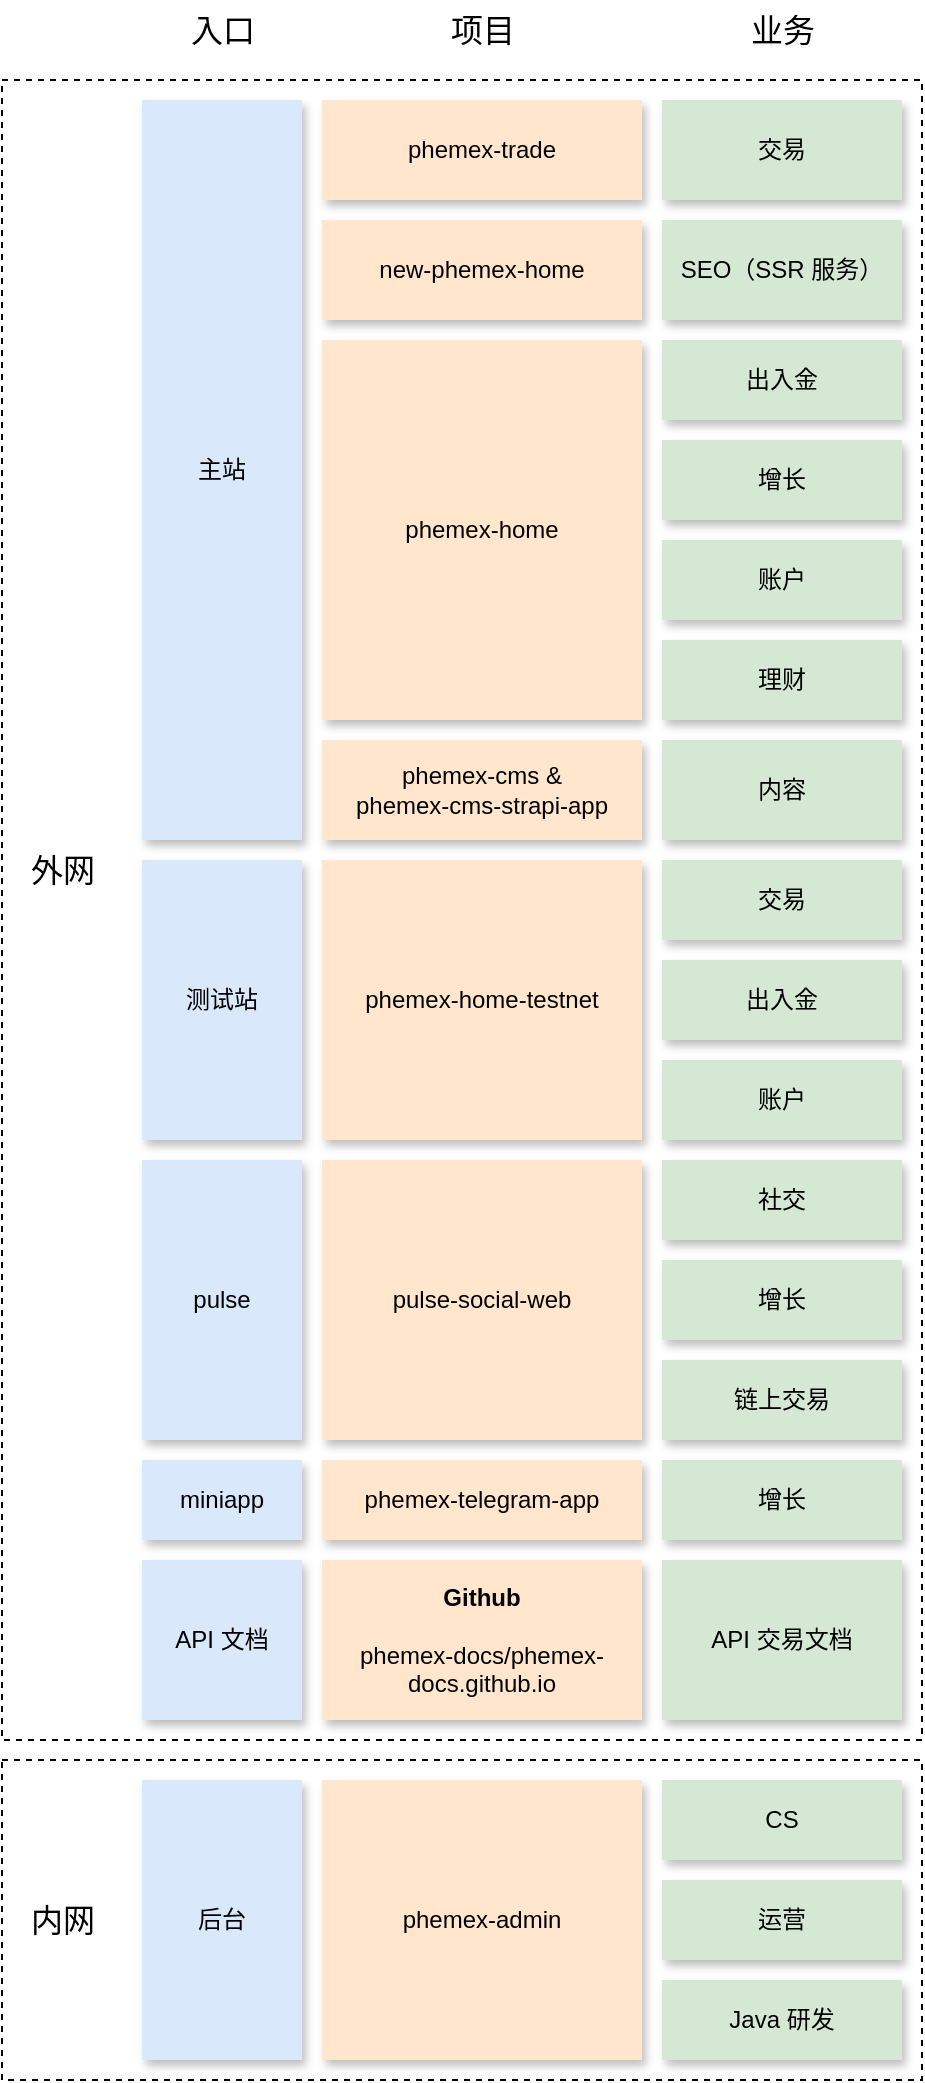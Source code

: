 <mxfile version="26.2.9" pages="4">
  <diagram id="6I0OCvxSQrVGMHxT2VVA" name="phemex-biz">
    <mxGraphModel dx="490" dy="2109" grid="1" gridSize="10" guides="1" tooltips="1" connect="1" arrows="1" fold="1" page="1" pageScale="1" pageWidth="850" pageHeight="1100" background="none" math="0" shadow="0">
      <root>
        <mxCell id="0" />
        <mxCell id="1" parent="0" />
        <mxCell id="FjKKf8T0YkrXWxgYTaFp-8" value="" style="rounded=0;whiteSpace=wrap;html=1;strokeColor=default;dashed=1;" parent="1" vertex="1">
          <mxGeometry x="940" y="590" width="460" height="830" as="geometry" />
        </mxCell>
        <mxCell id="FjKKf8T0YkrXWxgYTaFp-5" value="" style="rounded=0;whiteSpace=wrap;html=1;dashed=1;movable=1;resizable=1;rotatable=1;deletable=1;editable=1;locked=0;connectable=1;" parent="1" vertex="1">
          <mxGeometry x="940" y="1430" width="460" height="160" as="geometry" />
        </mxCell>
        <mxCell id="0YKfsS_AYH9b1rfMTJRU-3" value="业务" style="text;html=1;align=center;verticalAlign=middle;resizable=0;points=[];autosize=1;strokeColor=none;fillColor=none;fontSize=16;" parent="1" vertex="1">
          <mxGeometry x="1300" y="550" width="60" height="30" as="geometry" />
        </mxCell>
        <mxCell id="0YKfsS_AYH9b1rfMTJRU-4" value="项目" style="text;html=1;align=center;verticalAlign=middle;resizable=0;points=[];autosize=1;strokeColor=none;fillColor=none;fontSize=16;" parent="1" vertex="1">
          <mxGeometry x="1150" y="550" width="60" height="30" as="geometry" />
        </mxCell>
        <mxCell id="0YKfsS_AYH9b1rfMTJRU-5" value="入口" style="text;html=1;align=center;verticalAlign=middle;resizable=0;points=[];autosize=1;strokeColor=none;fillColor=none;fontSize=16;" parent="1" vertex="1">
          <mxGeometry x="1020" y="550" width="60" height="30" as="geometry" />
        </mxCell>
        <mxCell id="0YKfsS_AYH9b1rfMTJRU-7" value="交易" style="rounded=0;whiteSpace=wrap;html=1;fillColor=#d5e8d4;strokeColor=none;labelBackgroundColor=none;labelBorderColor=none;shadow=1;" parent="1" vertex="1">
          <mxGeometry x="1270" y="600" width="120" height="50" as="geometry" />
        </mxCell>
        <mxCell id="0YKfsS_AYH9b1rfMTJRU-8" value="账户" style="rounded=0;whiteSpace=wrap;html=1;fillColor=#d5e8d4;strokeColor=none;labelBackgroundColor=none;labelBorderColor=none;shadow=1;" parent="1" vertex="1">
          <mxGeometry x="1270" y="820" width="120" height="40" as="geometry" />
        </mxCell>
        <mxCell id="0YKfsS_AYH9b1rfMTJRU-9" value="出入金" style="rounded=0;whiteSpace=wrap;html=1;fillColor=#d5e8d4;strokeColor=none;labelBackgroundColor=none;labelBorderColor=none;shadow=1;" parent="1" vertex="1">
          <mxGeometry x="1270" y="720" width="120" height="40" as="geometry" />
        </mxCell>
        <mxCell id="0YKfsS_AYH9b1rfMTJRU-11" value="理财" style="rounded=0;whiteSpace=wrap;html=1;fillColor=#d5e8d4;strokeColor=none;labelBackgroundColor=none;labelBorderColor=none;shadow=1;" parent="1" vertex="1">
          <mxGeometry x="1270" y="870" width="120" height="40" as="geometry" />
        </mxCell>
        <mxCell id="0YKfsS_AYH9b1rfMTJRU-12" value="增长" style="rounded=0;whiteSpace=wrap;html=1;fillColor=#d5e8d4;strokeColor=none;labelBackgroundColor=none;labelBorderColor=none;shadow=1;" parent="1" vertex="1">
          <mxGeometry x="1270" y="770" width="120" height="40" as="geometry" />
        </mxCell>
        <mxCell id="0YKfsS_AYH9b1rfMTJRU-13" value="内容" style="rounded=0;whiteSpace=wrap;html=1;fillColor=#d5e8d4;strokeColor=none;labelBackgroundColor=none;labelBorderColor=none;shadow=1;" parent="1" vertex="1">
          <mxGeometry x="1270" y="920" width="120" height="50" as="geometry" />
        </mxCell>
        <mxCell id="0YKfsS_AYH9b1rfMTJRU-14" value="测试站" style="rounded=0;whiteSpace=wrap;html=1;fillColor=#dae8fc;strokeColor=none;labelBackgroundColor=none;labelBorderColor=none;shadow=1;" parent="1" vertex="1">
          <mxGeometry x="1010" y="980" width="80" height="140" as="geometry" />
        </mxCell>
        <mxCell id="0YKfsS_AYH9b1rfMTJRU-15" value="主站" style="rounded=0;whiteSpace=wrap;html=1;fillColor=#dae8fc;strokeColor=none;labelBackgroundColor=none;labelBorderColor=none;shadow=1;" parent="1" vertex="1">
          <mxGeometry x="1010" y="600" width="80" height="370" as="geometry" />
        </mxCell>
        <mxCell id="0YKfsS_AYH9b1rfMTJRU-16" value="社交" style="rounded=0;whiteSpace=wrap;html=1;fillColor=#d5e8d4;strokeColor=none;labelBackgroundColor=none;labelBorderColor=none;shadow=1;" parent="1" vertex="1">
          <mxGeometry x="1270" y="1130" width="120" height="40" as="geometry" />
        </mxCell>
        <mxCell id="0YKfsS_AYH9b1rfMTJRU-17" value="miniapp" style="rounded=0;whiteSpace=wrap;html=1;fillColor=#dae8fc;strokeColor=none;labelBackgroundColor=none;labelBorderColor=none;shadow=1;" parent="1" vertex="1">
          <mxGeometry x="1010" y="1280" width="80" height="40" as="geometry" />
        </mxCell>
        <mxCell id="0YKfsS_AYH9b1rfMTJRU-18" value="pulse" style="rounded=0;whiteSpace=wrap;html=1;fillColor=#dae8fc;strokeColor=none;labelBackgroundColor=none;labelBorderColor=none;shadow=1;" parent="1" vertex="1">
          <mxGeometry x="1010" y="1130" width="80" height="140" as="geometry" />
        </mxCell>
        <mxCell id="0YKfsS_AYH9b1rfMTJRU-19" value="后台" style="rounded=0;whiteSpace=wrap;html=1;fillColor=#dae8fc;strokeColor=none;labelBackgroundColor=none;labelBorderColor=none;shadow=1;" parent="1" vertex="1">
          <mxGeometry x="1010" y="1440" width="80" height="140" as="geometry" />
        </mxCell>
        <mxCell id="0YKfsS_AYH9b1rfMTJRU-21" value="增长" style="rounded=0;whiteSpace=wrap;html=1;fillColor=#d5e8d4;strokeColor=none;labelBackgroundColor=none;labelBorderColor=none;shadow=1;" parent="1" vertex="1">
          <mxGeometry x="1270" y="1180" width="120" height="40" as="geometry" />
        </mxCell>
        <mxCell id="0YKfsS_AYH9b1rfMTJRU-22" value="增长" style="rounded=0;whiteSpace=wrap;html=1;fillColor=#d5e8d4;strokeColor=none;labelBackgroundColor=none;labelBorderColor=none;shadow=1;" parent="1" vertex="1">
          <mxGeometry x="1270" y="1280" width="120" height="40" as="geometry" />
        </mxCell>
        <mxCell id="0YKfsS_AYH9b1rfMTJRU-23" value="CS" style="rounded=0;whiteSpace=wrap;html=1;fillColor=#d5e8d4;strokeColor=none;labelBackgroundColor=none;labelBorderColor=none;shadow=1;" parent="1" vertex="1">
          <mxGeometry x="1270" y="1440" width="120" height="40" as="geometry" />
        </mxCell>
        <mxCell id="0YKfsS_AYH9b1rfMTJRU-25" value="phemex-home-testnet" style="rounded=0;whiteSpace=wrap;html=1;fillColor=#ffe6cc;strokeColor=none;labelBackgroundColor=none;labelBorderColor=none;shadow=1;" parent="1" vertex="1">
          <mxGeometry x="1100" y="980" width="160" height="140" as="geometry" />
        </mxCell>
        <mxCell id="0YKfsS_AYH9b1rfMTJRU-26" value="phemex-home" style="rounded=0;whiteSpace=wrap;html=1;fillColor=#ffe6cc;strokeColor=none;labelBackgroundColor=none;labelBorderColor=none;shadow=1;" parent="1" vertex="1">
          <mxGeometry x="1100" y="720" width="160" height="190" as="geometry" />
        </mxCell>
        <mxCell id="0YKfsS_AYH9b1rfMTJRU-27" value="phemex-trade" style="rounded=0;whiteSpace=wrap;html=1;fillColor=#ffe6cc;strokeColor=none;labelBackgroundColor=none;labelBorderColor=none;shadow=1;" parent="1" vertex="1">
          <mxGeometry x="1100" y="600" width="160" height="50" as="geometry" />
        </mxCell>
        <mxCell id="0YKfsS_AYH9b1rfMTJRU-28" value="pulse-social-web" style="rounded=0;whiteSpace=wrap;html=1;fillColor=#ffe6cc;strokeColor=none;labelBackgroundColor=none;labelBorderColor=none;shadow=1;" parent="1" vertex="1">
          <mxGeometry x="1100" y="1130" width="160" height="140" as="geometry" />
        </mxCell>
        <mxCell id="0YKfsS_AYH9b1rfMTJRU-29" value="phemex-telegram-app" style="rounded=0;whiteSpace=wrap;html=1;fillColor=#ffe6cc;strokeColor=none;labelBackgroundColor=none;labelBorderColor=none;shadow=1;" parent="1" vertex="1">
          <mxGeometry x="1100" y="1280" width="160" height="40" as="geometry" />
        </mxCell>
        <mxCell id="0YKfsS_AYH9b1rfMTJRU-30" value="phemex-admin" style="rounded=0;whiteSpace=wrap;html=1;fillColor=#ffe6cc;strokeColor=none;labelBackgroundColor=none;labelBorderColor=none;shadow=1;" parent="1" vertex="1">
          <mxGeometry x="1100" y="1440" width="160" height="140" as="geometry" />
        </mxCell>
        <mxCell id="0YKfsS_AYH9b1rfMTJRU-31" value="Java 研发" style="rounded=0;whiteSpace=wrap;html=1;fillColor=#d5e8d4;strokeColor=none;labelBackgroundColor=none;labelBorderColor=none;shadow=1;" parent="1" vertex="1">
          <mxGeometry x="1270" y="1540" width="120" height="40" as="geometry" />
        </mxCell>
        <mxCell id="0YKfsS_AYH9b1rfMTJRU-32" value="phemex-cms &amp;amp;&lt;br&gt;phemex-cms-strapi-app" style="rounded=0;whiteSpace=wrap;html=1;fillColor=#ffe6cc;strokeColor=none;labelBackgroundColor=none;labelBorderColor=none;shadow=1;" parent="1" vertex="1">
          <mxGeometry x="1100" y="920" width="160" height="50" as="geometry" />
        </mxCell>
        <mxCell id="0YKfsS_AYH9b1rfMTJRU-33" value="运营" style="rounded=0;whiteSpace=wrap;html=1;fillColor=#d5e8d4;strokeColor=none;labelBackgroundColor=none;labelBorderColor=none;shadow=1;" parent="1" vertex="1">
          <mxGeometry x="1270" y="1490" width="120" height="40" as="geometry" />
        </mxCell>
        <mxCell id="0YKfsS_AYH9b1rfMTJRU-34" value="交易" style="rounded=0;whiteSpace=wrap;html=1;fillColor=#d5e8d4;strokeColor=none;labelBackgroundColor=none;labelBorderColor=none;shadow=1;" parent="1" vertex="1">
          <mxGeometry x="1270" y="980" width="120" height="40" as="geometry" />
        </mxCell>
        <mxCell id="0YKfsS_AYH9b1rfMTJRU-35" value="出入金" style="rounded=0;whiteSpace=wrap;html=1;fillColor=#d5e8d4;strokeColor=none;labelBackgroundColor=none;labelBorderColor=none;shadow=1;" parent="1" vertex="1">
          <mxGeometry x="1270" y="1030" width="120" height="40" as="geometry" />
        </mxCell>
        <mxCell id="0YKfsS_AYH9b1rfMTJRU-36" value="账户" style="rounded=0;whiteSpace=wrap;html=1;fillColor=#d5e8d4;strokeColor=none;labelBackgroundColor=none;labelBorderColor=none;shadow=1;" parent="1" vertex="1">
          <mxGeometry x="1270" y="1080" width="120" height="40" as="geometry" />
        </mxCell>
        <mxCell id="0YKfsS_AYH9b1rfMTJRU-37" value="链上交易" style="rounded=0;whiteSpace=wrap;html=1;fillColor=#d5e8d4;strokeColor=none;labelBackgroundColor=none;labelBorderColor=none;shadow=1;" parent="1" vertex="1">
          <mxGeometry x="1270" y="1230" width="120" height="40" as="geometry" />
        </mxCell>
        <mxCell id="FjKKf8T0YkrXWxgYTaFp-2" value="API 文档" style="rounded=0;whiteSpace=wrap;html=1;fillColor=#dae8fc;strokeColor=none;labelBackgroundColor=none;labelBorderColor=none;shadow=1;" parent="1" vertex="1">
          <mxGeometry x="1010" y="1330" width="80" height="80" as="geometry" />
        </mxCell>
        <mxCell id="FjKKf8T0YkrXWxgYTaFp-3" value="&lt;b&gt;Github&lt;/b&gt;&lt;br&gt;&lt;br&gt;phemex-docs/phemex-docs.github.io" style="rounded=0;whiteSpace=wrap;html=1;fillColor=#ffe6cc;strokeColor=none;labelBackgroundColor=none;labelBorderColor=none;shadow=1;" parent="1" vertex="1">
          <mxGeometry x="1100" y="1330" width="160" height="80" as="geometry" />
        </mxCell>
        <mxCell id="FjKKf8T0YkrXWxgYTaFp-4" value="API 交易文档" style="rounded=0;whiteSpace=wrap;html=1;fillColor=#d5e8d4;strokeColor=none;labelBackgroundColor=none;labelBorderColor=none;shadow=1;" parent="1" vertex="1">
          <mxGeometry x="1270" y="1330" width="120" height="80" as="geometry" />
        </mxCell>
        <mxCell id="FjKKf8T0YkrXWxgYTaFp-6" value="内网" style="text;html=1;align=center;verticalAlign=middle;resizable=1;points=[];autosize=1;strokeColor=none;fillColor=none;fontSize=16;movable=1;rotatable=1;deletable=1;editable=1;locked=0;connectable=1;" parent="1" vertex="1">
          <mxGeometry x="940" y="1495" width="60" height="30" as="geometry" />
        </mxCell>
        <mxCell id="FjKKf8T0YkrXWxgYTaFp-9" value="外网" style="text;html=1;align=center;verticalAlign=middle;resizable=1;points=[];autosize=1;strokeColor=none;fillColor=none;fontSize=16;movable=1;rotatable=1;deletable=1;editable=1;locked=0;connectable=1;" parent="1" vertex="1">
          <mxGeometry x="940" y="970" width="60" height="30" as="geometry" />
        </mxCell>
        <mxCell id="yNyHpJyH0Q4iQYiSmAti-1" value="new-phemex-home" style="rounded=0;whiteSpace=wrap;html=1;fillColor=#ffe6cc;strokeColor=none;labelBackgroundColor=none;labelBorderColor=none;shadow=1;" parent="1" vertex="1">
          <mxGeometry x="1100" y="660" width="160" height="50" as="geometry" />
        </mxCell>
        <mxCell id="yNyHpJyH0Q4iQYiSmAti-2" value="SEO（SSR 服务）" style="rounded=0;whiteSpace=wrap;html=1;fillColor=#d5e8d4;strokeColor=none;labelBackgroundColor=none;labelBorderColor=none;shadow=1;" parent="1" vertex="1">
          <mxGeometry x="1270" y="660" width="120" height="50" as="geometry" />
        </mxCell>
      </root>
    </mxGraphModel>
  </diagram>
  <diagram id="Ew1VfGQM324RmgrEQ7AJ" name="user-access-route">
    <mxGraphModel dx="1059" dy="1132" grid="1" gridSize="10" guides="1" tooltips="1" connect="1" arrows="1" fold="1" page="1" pageScale="1" pageWidth="827" pageHeight="1169" math="0" shadow="0">
      <root>
        <mxCell id="0" />
        <mxCell id="1" parent="0" />
        <mxCell id="m5YjbhBy6BerH0YrV47M-1" value="Client" style="rounded=0;whiteSpace=wrap;html=1;strokeColor=none;fillColor=#d5e8d4;shadow=1;" vertex="1" parent="1">
          <mxGeometry x="330" y="140" width="80" height="440" as="geometry" />
        </mxCell>
        <mxCell id="m5YjbhBy6BerH0YrV47M-2" value="Loader&lt;br&gt;Balancer" style="rounded=0;whiteSpace=wrap;html=1;strokeColor=none;fillColor=#e1d5e7;shadow=1;" vertex="1" parent="1">
          <mxGeometry x="510" y="140" width="80" height="170" as="geometry" />
        </mxCell>
        <mxCell id="m5YjbhBy6BerH0YrV47M-3" value="CloudFront" style="rounded=0;whiteSpace=wrap;html=1;strokeColor=none;fillColor=#fff2cc;shadow=1;" vertex="1" parent="1">
          <mxGeometry x="420" y="140" width="80" height="440" as="geometry" />
        </mxCell>
        <mxCell id="m5YjbhBy6BerH0YrV47M-4" value="WebGateway" style="rounded=0;whiteSpace=wrap;html=1;strokeColor=none;fillColor=#ffe6cc;shadow=1;" vertex="1" parent="1">
          <mxGeometry x="600" y="140" width="120" height="80" as="geometry" />
        </mxCell>
        <mxCell id="m5YjbhBy6BerH0YrV47M-5" value="Data&lt;span style=&quot;background-color: initial;&quot;&gt;Gateway&lt;/span&gt;" style="rounded=0;whiteSpace=wrap;html=1;strokeColor=none;fillColor=#ffe6cc;shadow=1;" vertex="1" parent="1">
          <mxGeometry x="600" y="230" width="120" height="80" as="geometry" />
        </mxCell>
        <mxCell id="m5YjbhBy6BerH0YrV47M-6" value="S3" style="rounded=0;whiteSpace=wrap;html=1;strokeColor=none;fillColor=#ffe6cc;shadow=1;" vertex="1" parent="1">
          <mxGeometry x="510" y="320" width="210" height="80" as="geometry" />
        </mxCell>
        <mxCell id="m5YjbhBy6BerH0YrV47M-7" value="nginx" style="rounded=0;whiteSpace=wrap;html=1;strokeColor=none;fillColor=#e1d5e7;shadow=1;" vertex="1" parent="1">
          <mxGeometry x="510" y="500" width="80" height="80" as="geometry" />
        </mxCell>
        <mxCell id="m5YjbhBy6BerH0YrV47M-8" value="Lambda" style="rounded=0;whiteSpace=wrap;html=1;strokeColor=none;fillColor=#ffe6cc;shadow=1;" vertex="1" parent="1">
          <mxGeometry x="510" y="410" width="210" height="80" as="geometry" />
        </mxCell>
        <mxCell id="B1ye1kVESPhD4aPcWaz_-1" value="EC2" style="rounded=0;whiteSpace=wrap;html=1;strokeColor=none;fillColor=#ffe6cc;shadow=1;" vertex="1" parent="1">
          <mxGeometry x="600" y="500" width="120" height="80" as="geometry" />
        </mxCell>
      </root>
    </mxGraphModel>
  </diagram>
  <diagram id="-LNlWie9OJ_crWGwHtFu" name="app-web-communicate">
    <mxGraphModel dx="1059" dy="1132" grid="1" gridSize="10" guides="1" tooltips="1" connect="1" arrows="1" fold="1" page="1" pageScale="1" pageWidth="827" pageHeight="1169" math="0" shadow="0">
      <root>
        <mxCell id="0" />
        <mxCell id="1" parent="0" />
        <mxCell id="PSdSYdDdRvpplrhtHOjU-3" value="" style="group" vertex="1" connectable="0" parent="1">
          <mxGeometry x="80" y="380" width="620" height="420" as="geometry" />
        </mxCell>
        <mxCell id="PSdSYdDdRvpplrhtHOjU-7" value="" style="group" vertex="1" connectable="0" parent="PSdSYdDdRvpplrhtHOjU-3">
          <mxGeometry y="-10" width="620" height="420" as="geometry" />
        </mxCell>
        <mxCell id="PSdSYdDdRvpplrhtHOjU-2" value="&lt;font style=&quot;font-size: 20px;&quot;&gt;App&lt;/font&gt;" style="rounded=0;whiteSpace=wrap;html=1;align=left;verticalAlign=top;" vertex="1" parent="PSdSYdDdRvpplrhtHOjU-7">
          <mxGeometry width="620" height="420" as="geometry" />
        </mxCell>
        <mxCell id="PSdSYdDdRvpplrhtHOjU-1" value="Webview" style="rounded=0;whiteSpace=wrap;html=1;align=left;horizontal=1;verticalAlign=top;fontSize=20;" vertex="1" parent="PSdSYdDdRvpplrhtHOjU-7">
          <mxGeometry y="120" width="510" height="300" as="geometry" />
        </mxCell>
        <mxCell id="PSdSYdDdRvpplrhtHOjU-4" value="window.Bridge" style="rounded=1;whiteSpace=wrap;html=1;" vertex="1" parent="PSdSYdDdRvpplrhtHOjU-7">
          <mxGeometry x="100" y="160" width="150" height="230" as="geometry" />
        </mxCell>
        <mxCell id="PSdSYdDdRvpplrhtHOjU-5" value="window.customBiz1&lt;br&gt;&lt;br&gt;&lt;div&gt;window.customBiz2&lt;br&gt;&lt;br&gt;&lt;/div&gt;&lt;div&gt;...&lt;/div&gt;" style="rounded=1;whiteSpace=wrap;html=1;" vertex="1" parent="PSdSYdDdRvpplrhtHOjU-7">
          <mxGeometry x="300" y="160" width="136" height="230" as="geometry" />
        </mxCell>
        <mxCell id="PSdSYdDdRvpplrhtHOjU-10" value="" style="shape=flexArrow;endArrow=classic;html=1;rounded=0;entryX=0.281;entryY=0.071;entryDx=0;entryDy=0;entryPerimeter=0;" edge="1" parent="PSdSYdDdRvpplrhtHOjU-7" target="PSdSYdDdRvpplrhtHOjU-2">
          <mxGeometry width="50" height="50" relative="1" as="geometry">
            <mxPoint x="174" y="160" as="sourcePoint" />
            <mxPoint x="174.5" y="70" as="targetPoint" />
          </mxGeometry>
        </mxCell>
        <mxCell id="PSdSYdDdRvpplrhtHOjU-11" value="1.1 Init Web Bridge" style="text;html=1;align=center;verticalAlign=middle;whiteSpace=wrap;rounded=0;fillColor=#fff2cc;strokeColor=none;" vertex="1" parent="PSdSYdDdRvpplrhtHOjU-7">
          <mxGeometry x="30" y="230" width="130" height="30" as="geometry" />
        </mxCell>
        <mxCell id="PSdSYdDdRvpplrhtHOjU-12" value="1.2 PostMessage" style="text;html=1;align=center;verticalAlign=middle;whiteSpace=wrap;rounded=0;fillColor=#fff2cc;strokeColor=none;" vertex="1" parent="PSdSYdDdRvpplrhtHOjU-7">
          <mxGeometry x="30" y="70" width="130" height="30" as="geometry" />
        </mxCell>
        <mxCell id="PSdSYdDdRvpplrhtHOjU-14" value="2.1 Init web global Func" style="text;html=1;align=center;verticalAlign=middle;whiteSpace=wrap;rounded=0;fillColor=#fff2cc;strokeColor=none;" vertex="1" parent="PSdSYdDdRvpplrhtHOjU-7">
          <mxGeometry x="390" y="195" width="160" height="30" as="geometry" />
        </mxCell>
        <mxCell id="PSdSYdDdRvpplrhtHOjU-13" value="" style="shape=flexArrow;endArrow=classic;html=1;rounded=0;" edge="1" parent="PSdSYdDdRvpplrhtHOjU-7">
          <mxGeometry width="50" height="50" relative="1" as="geometry">
            <mxPoint x="368" y="30" as="sourcePoint" />
            <mxPoint x="368" y="160" as="targetPoint" />
          </mxGeometry>
        </mxCell>
        <mxCell id="PSdSYdDdRvpplrhtHOjU-15" value="2.2 Call Func" style="text;html=1;align=center;verticalAlign=middle;whiteSpace=wrap;rounded=0;fillColor=#fff2cc;strokeColor=none;" vertex="1" parent="PSdSYdDdRvpplrhtHOjU-7">
          <mxGeometry x="390" y="70" width="130" height="30" as="geometry" />
        </mxCell>
      </root>
    </mxGraphModel>
  </diagram>
  <diagram id="J7L9BrtJ2vZUAHcA2YTU" name="private-npm">
    <mxGraphModel dx="1035" dy="683" grid="1" gridSize="10" guides="1" tooltips="1" connect="1" arrows="1" fold="1" page="1" pageScale="1" pageWidth="827" pageHeight="1169" math="0" shadow="0">
      <root>
        <mxCell id="0" />
        <mxCell id="1" parent="0" />
        <mxCell id="B8LPAhrQ7Cfh7NGsNH3q-27" value="" style="group" vertex="1" connectable="0" parent="1">
          <mxGeometry x="150" y="90" width="750" height="630" as="geometry" />
        </mxCell>
        <mxCell id="B8LPAhrQ7Cfh7NGsNH3q-1" value="本地开发" style="rounded=0;whiteSpace=wrap;html=1;fillColor=#ffe6cc;strokeColor=none;shadow=1;" vertex="1" parent="B8LPAhrQ7Cfh7NGsNH3q-27">
          <mxGeometry y="30" width="110" height="290" as="geometry" />
        </mxCell>
        <mxCell id="B8LPAhrQ7Cfh7NGsNH3q-18" value="" style="group;shadow=1;" vertex="1" connectable="0" parent="B8LPAhrQ7Cfh7NGsNH3q-27">
          <mxGeometry x="620" width="130" height="630" as="geometry" />
        </mxCell>
        <mxCell id="B8LPAhrQ7Cfh7NGsNH3q-16" value="registry.npmjs.org" style="rounded=0;whiteSpace=wrap;html=1;fillColor=#e1d5e7;strokeColor=none;" vertex="1" parent="B8LPAhrQ7Cfh7NGsNH3q-18">
          <mxGeometry y="30" width="130" height="600" as="geometry" />
        </mxCell>
        <mxCell id="B8LPAhrQ7Cfh7NGsNH3q-17" value="npm 官方源" style="text;html=1;align=left;verticalAlign=middle;resizable=0;points=[];autosize=1;strokeColor=none;fillColor=none;fontStyle=1" vertex="1" parent="B8LPAhrQ7Cfh7NGsNH3q-18">
          <mxGeometry width="90" height="30" as="geometry" />
        </mxCell>
        <mxCell id="B8LPAhrQ7Cfh7NGsNH3q-20" value="" style="group;shadow=1;" vertex="1" connectable="0" parent="B8LPAhrQ7Cfh7NGsNH3q-27">
          <mxGeometry x="300" width="350" height="630" as="geometry" />
        </mxCell>
        <mxCell id="B8LPAhrQ7Cfh7NGsNH3q-14" value="" style="group" vertex="1" connectable="0" parent="B8LPAhrQ7Cfh7NGsNH3q-20">
          <mxGeometry y="30" width="350" height="600" as="geometry" />
        </mxCell>
        <mxCell id="B8LPAhrQ7Cfh7NGsNH3q-5" value="" style="rounded=0;whiteSpace=wrap;html=1;verticalAlign=top;align=left;fillColor=#f5f5f5;strokeColor=none;fontColor=#333333;" vertex="1" parent="B8LPAhrQ7Cfh7NGsNH3q-14">
          <mxGeometry width="280" height="600" as="geometry" />
        </mxCell>
        <mxCell id="B8LPAhrQ7Cfh7NGsNH3q-11" value="公网 IP&lt;div&gt;&lt;br&gt;&lt;div&gt;52.74.137.166&lt;/div&gt;&lt;/div&gt;" style="rounded=0;whiteSpace=wrap;html=1;fillColor=#d5e8d4;strokeColor=none;" vertex="1" parent="B8LPAhrQ7Cfh7NGsNH3q-14">
          <mxGeometry width="80" height="300" as="geometry" />
        </mxCell>
        <mxCell id="B8LPAhrQ7Cfh7NGsNH3q-13" value="内网 IP&lt;div&gt;&lt;br&gt;&lt;/div&gt;&lt;div&gt;10.5.0.250&lt;/div&gt;" style="rounded=0;whiteSpace=wrap;html=1;fillColor=#dae8fc;strokeColor=none;" vertex="1" parent="B8LPAhrQ7Cfh7NGsNH3q-14">
          <mxGeometry y="300" width="80" height="300" as="geometry" />
        </mxCell>
        <mxCell id="B8LPAhrQ7Cfh7NGsNH3q-10" value="" style="group;align=left;fillColor=#b0e3e6;strokeColor=none;" vertex="1" connectable="0" parent="B8LPAhrQ7Cfh7NGsNH3q-14">
          <mxGeometry x="100" y="100" width="160" height="400" as="geometry" />
        </mxCell>
        <mxCell id="B8LPAhrQ7Cfh7NGsNH3q-7" value="&lt;div style=&quot;&quot;&gt;&lt;span style=&quot;background-color: initial;&quot;&gt;virtual&lt;/span&gt;&lt;/div&gt;&lt;div&gt;&lt;br&gt;&lt;/div&gt;" style="rounded=0;whiteSpace=wrap;html=1;verticalAlign=top;align=left;fillColor=#b0e3e6;strokeColor=none;" vertex="1" parent="B8LPAhrQ7Cfh7NGsNH3q-10">
          <mxGeometry width="160" height="400" as="geometry" />
        </mxCell>
        <mxCell id="B8LPAhrQ7Cfh7NGsNH3q-9" value="remote" style="rounded=0;whiteSpace=wrap;html=1;fillColor=#bac8d3;strokeColor=none;" vertex="1" parent="B8LPAhrQ7Cfh7NGsNH3q-10">
          <mxGeometry x="20" y="220" width="120" height="120" as="geometry" />
        </mxCell>
        <mxCell id="B8LPAhrQ7Cfh7NGsNH3q-32" value="local" style="rounded=0;whiteSpace=wrap;html=1;fillColor=#bac8d3;strokeColor=none;" vertex="1" parent="B8LPAhrQ7Cfh7NGsNH3q-10">
          <mxGeometry x="20" y="70" width="120" height="120" as="geometry" />
        </mxCell>
        <mxCell id="B8LPAhrQ7Cfh7NGsNH3q-15" value="npm 相关源" style="text;html=1;align=left;verticalAlign=middle;resizable=0;points=[];autosize=1;strokeColor=none;fillColor=none;fontStyle=1" vertex="1" parent="B8LPAhrQ7Cfh7NGsNH3q-14">
          <mxGeometry x="100" y="70" width="90" height="30" as="geometry" />
        </mxCell>
        <mxCell id="B8LPAhrQ7Cfh7NGsNH3q-19" value="JFrog 机器" style="text;html=1;align=left;verticalAlign=middle;resizable=0;points=[];autosize=1;strokeColor=none;fillColor=none;fontStyle=1" vertex="1" parent="B8LPAhrQ7Cfh7NGsNH3q-20">
          <mxGeometry width="80" height="30" as="geometry" />
        </mxCell>
        <mxCell id="B8LPAhrQ7Cfh7NGsNH3q-24" value="" style="group;shadow=0;" vertex="1" connectable="0" parent="B8LPAhrQ7Cfh7NGsNH3q-27">
          <mxGeometry x="150" width="110" height="630" as="geometry" />
        </mxCell>
        <mxCell id="B8LPAhrQ7Cfh7NGsNH3q-3" value="&lt;span style=&quot;&quot;&gt;jfrog.cmex.corp&lt;/span&gt;&lt;b&gt;&lt;/b&gt;" style="rounded=0;whiteSpace=wrap;html=1;verticalAlign=middle;align=center;fillColor=#fff2cc;strokeColor=none;" vertex="1" parent="B8LPAhrQ7Cfh7NGsNH3q-24">
          <mxGeometry y="30" width="110" height="600" as="geometry" />
        </mxCell>
        <mxCell id="B8LPAhrQ7Cfh7NGsNH3q-23" value="JFrog Domain" style="text;html=1;align=left;verticalAlign=middle;resizable=0;points=[];autosize=1;strokeColor=none;fillColor=none;fontStyle=1" vertex="1" parent="B8LPAhrQ7Cfh7NGsNH3q-24">
          <mxGeometry width="100" height="30" as="geometry" />
        </mxCell>
        <mxCell id="B8LPAhrQ7Cfh7NGsNH3q-25" value="Jen&lt;span style=&quot;background-color: initial;&quot;&gt;kins 打包环境&lt;/span&gt;" style="rounded=0;whiteSpace=wrap;html=1;fillColor=#ffe6cc;strokeColor=none;shadow=1;" vertex="1" parent="B8LPAhrQ7Cfh7NGsNH3q-27">
          <mxGeometry y="340" width="110" height="290" as="geometry" />
        </mxCell>
        <mxCell id="B8LPAhrQ7Cfh7NGsNH3q-26" value="客户端" style="text;html=1;align=left;verticalAlign=middle;resizable=0;points=[];autosize=1;strokeColor=none;fillColor=none;fontStyle=1" vertex="1" parent="B8LPAhrQ7Cfh7NGsNH3q-27">
          <mxGeometry width="60" height="30" as="geometry" />
        </mxCell>
        <mxCell id="B8LPAhrQ7Cfh7NGsNH3q-29" value="" style="endArrow=classic;html=1;rounded=0;entryX=1;entryY=0.376;entryDx=0;entryDy=0;entryPerimeter=0;exitX=-0.012;exitY=0.79;exitDx=0;exitDy=0;exitPerimeter=0;" edge="1" parent="B8LPAhrQ7Cfh7NGsNH3q-27" source="B8LPAhrQ7Cfh7NGsNH3q-7" target="B8LPAhrQ7Cfh7NGsNH3q-25">
          <mxGeometry width="50" height="50" relative="1" as="geometry">
            <mxPoint x="400" y="480" as="sourcePoint" />
            <mxPoint x="-90" y="550" as="targetPoint" />
          </mxGeometry>
        </mxCell>
        <mxCell id="B8LPAhrQ7Cfh7NGsNH3q-38" value="下载" style="edgeLabel;html=1;align=center;verticalAlign=middle;resizable=0;points=[];" vertex="1" connectable="0" parent="B8LPAhrQ7Cfh7NGsNH3q-29">
          <mxGeometry x="0.854" y="-5" relative="1" as="geometry">
            <mxPoint as="offset" />
          </mxGeometry>
        </mxCell>
        <mxCell id="B8LPAhrQ7Cfh7NGsNH3q-28" value="" style="endArrow=classic;html=1;rounded=0;entryX=1;entryY=0.5;entryDx=0;entryDy=0;" edge="1" parent="B8LPAhrQ7Cfh7NGsNH3q-27" target="B8LPAhrQ7Cfh7NGsNH3q-9">
          <mxGeometry width="50" height="50" relative="1" as="geometry">
            <mxPoint x="619" y="410" as="sourcePoint" />
            <mxPoint x="480" y="310" as="targetPoint" />
          </mxGeometry>
        </mxCell>
        <mxCell id="B8LPAhrQ7Cfh7NGsNH3q-39" value="下载" style="edgeLabel;html=1;align=center;verticalAlign=middle;resizable=0;points=[];" vertex="1" connectable="0" parent="B8LPAhrQ7Cfh7NGsNH3q-28">
          <mxGeometry x="-0.418" relative="1" as="geometry">
            <mxPoint as="offset" />
          </mxGeometry>
        </mxCell>
        <mxCell id="B8LPAhrQ7Cfh7NGsNH3q-33" value="" style="endArrow=classic;html=1;rounded=0;entryX=1;entryY=0.75;entryDx=0;entryDy=0;exitX=-0.012;exitY=0.295;exitDx=0;exitDy=0;exitPerimeter=0;" edge="1" parent="B8LPAhrQ7Cfh7NGsNH3q-27" source="B8LPAhrQ7Cfh7NGsNH3q-7" target="B8LPAhrQ7Cfh7NGsNH3q-1">
          <mxGeometry width="50" height="50" relative="1" as="geometry">
            <mxPoint x="399" y="240" as="sourcePoint" />
            <mxPoint x="130" y="185" as="targetPoint" />
          </mxGeometry>
        </mxCell>
        <mxCell id="B8LPAhrQ7Cfh7NGsNH3q-37" value="下载" style="edgeLabel;html=1;align=center;verticalAlign=middle;resizable=0;points=[];" vertex="1" connectable="0" parent="B8LPAhrQ7Cfh7NGsNH3q-33">
          <mxGeometry x="0.854" y="-2" relative="1" as="geometry">
            <mxPoint as="offset" />
          </mxGeometry>
        </mxCell>
        <mxCell id="B8LPAhrQ7Cfh7NGsNH3q-34" value="" style="endArrow=classic;html=1;rounded=0;exitX=1;exitY=0.25;exitDx=0;exitDy=0;entryX=0.5;entryY=0;entryDx=0;entryDy=0;" edge="1" parent="B8LPAhrQ7Cfh7NGsNH3q-27" source="B8LPAhrQ7Cfh7NGsNH3q-1" target="B8LPAhrQ7Cfh7NGsNH3q-32">
          <mxGeometry width="50" height="50" relative="1" as="geometry">
            <mxPoint x="410" y="240" as="sourcePoint" />
            <mxPoint x="120" y="258" as="targetPoint" />
            <Array as="points">
              <mxPoint x="480" y="100" />
            </Array>
          </mxGeometry>
        </mxCell>
        <mxCell id="B8LPAhrQ7Cfh7NGsNH3q-36" value="&lt;span style=&quot;font-weight: normal;&quot;&gt;上传&lt;/span&gt;" style="edgeLabel;html=1;align=center;verticalAlign=middle;resizable=0;points=[];fontStyle=1" vertex="1" connectable="0" parent="B8LPAhrQ7Cfh7NGsNH3q-34">
          <mxGeometry x="-0.932" relative="1" as="geometry">
            <mxPoint x="4" y="-2" as="offset" />
          </mxGeometry>
        </mxCell>
      </root>
    </mxGraphModel>
  </diagram>
</mxfile>
